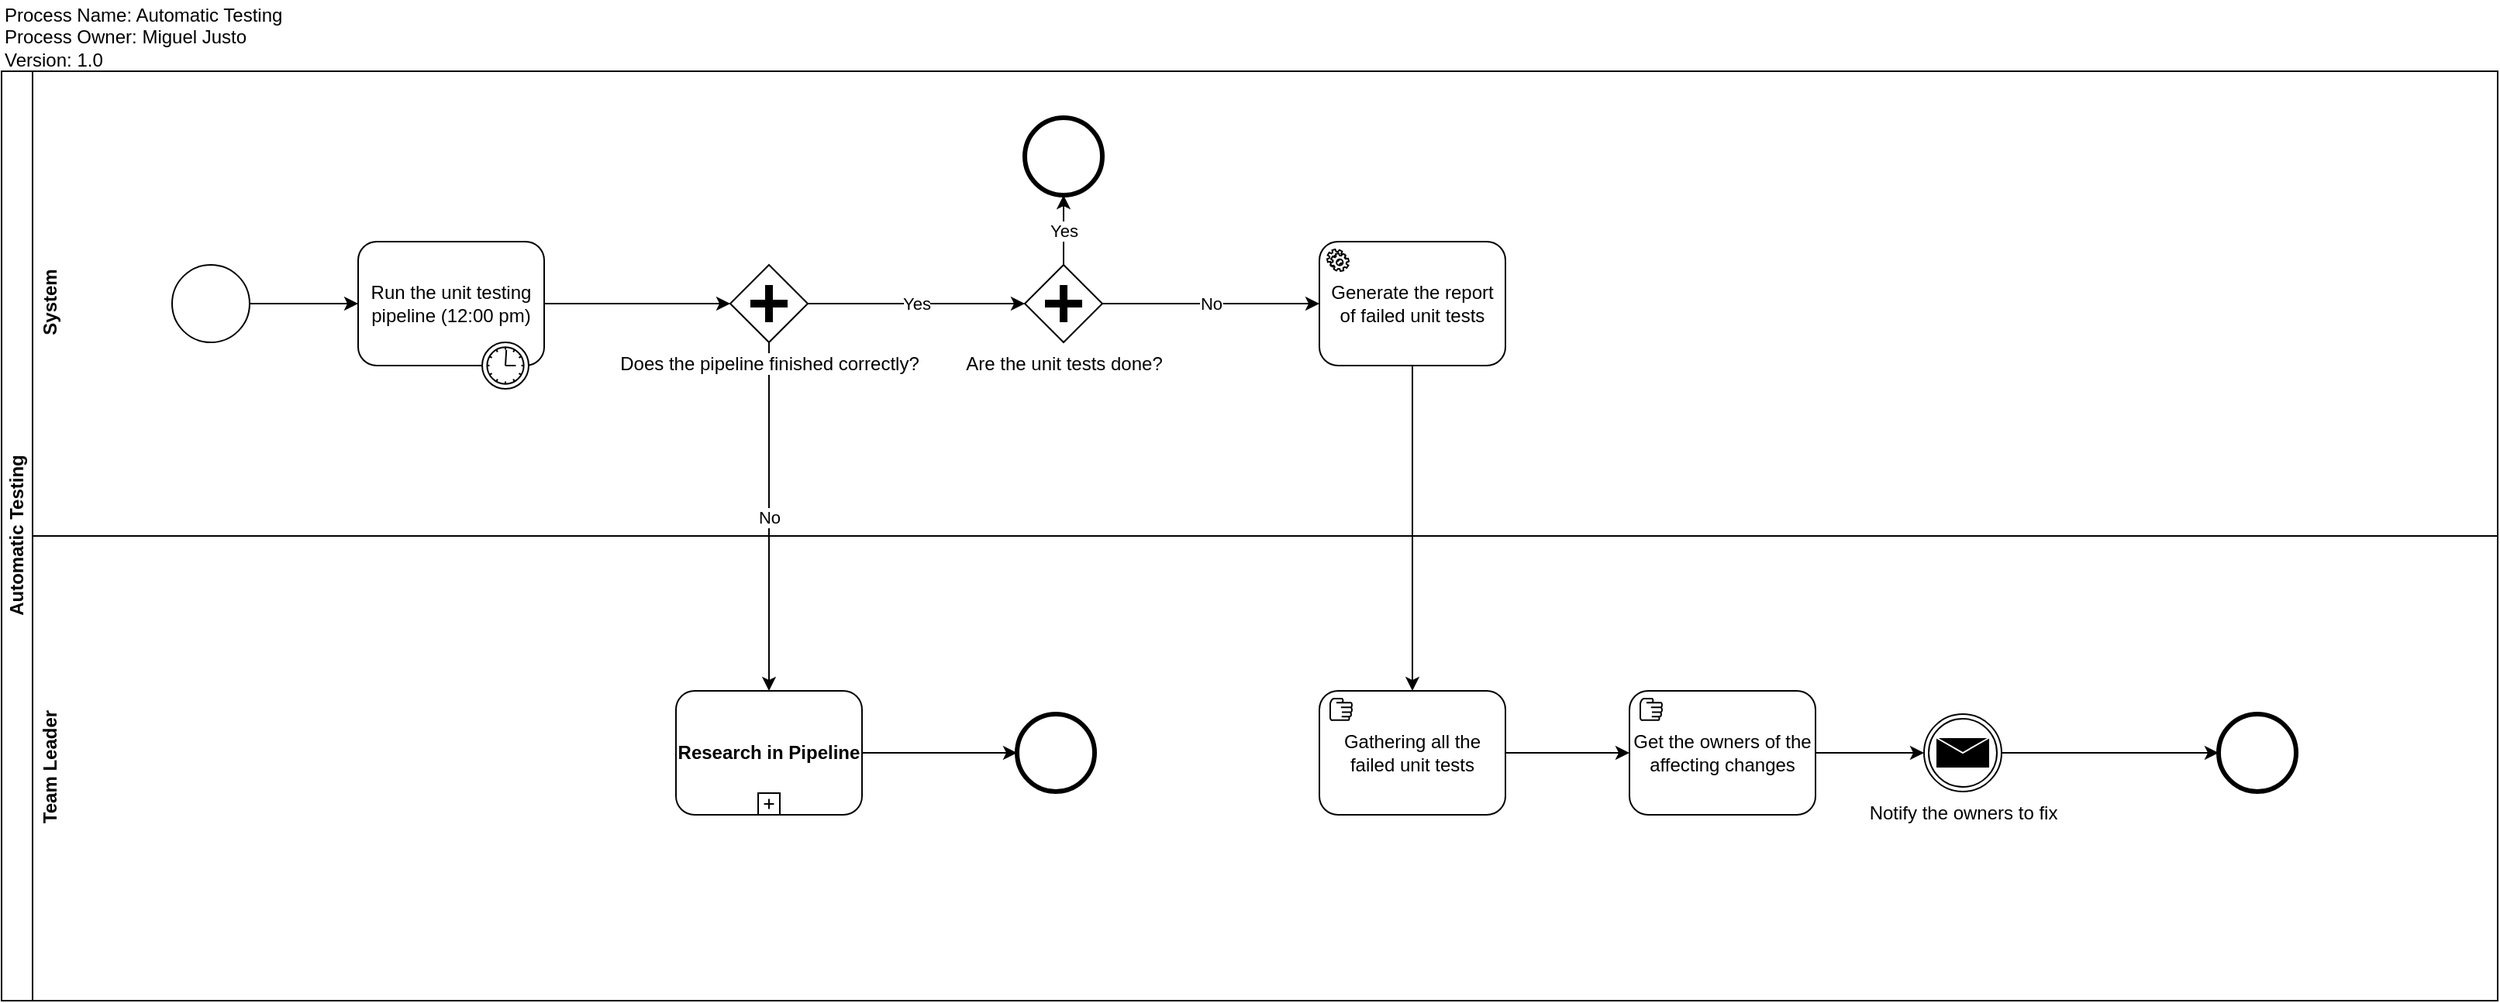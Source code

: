 <mxfile version="10.6.7" type="github"><diagram id="2OYAaO8CSUzoJcsiflxY" name="Page-1"><mxGraphModel dx="2204" dy="1897" grid="1" gridSize="10" guides="1" tooltips="1" connect="1" arrows="1" fold="1" page="1" pageScale="1" pageWidth="850" pageHeight="1100" math="0" shadow="0"><root><mxCell id="0"/><mxCell id="1" parent="0"/><mxCell id="OsNO9fkk1bKZkx-8VxTb-1" value="Automatic Testing" style="swimlane;html=1;horizontal=0;startSize=20;" parent="1" vertex="1"><mxGeometry x="-230" y="-30" width="1610" height="600" as="geometry"/></mxCell><mxCell id="OsNO9fkk1bKZkx-8VxTb-4" value="System" style="swimlane;html=1;horizontal=0;swimlaneLine=0;startSize=23;" parent="OsNO9fkk1bKZkx-8VxTb-1" vertex="1"><mxGeometry x="20" width="1590" height="300" as="geometry"/></mxCell><mxCell id="OsNO9fkk1bKZkx-8VxTb-5" value="Team Leader" style="swimlane;html=1;horizontal=0;swimlaneLine=0;" parent="OsNO9fkk1bKZkx-8VxTb-4" vertex="1"><mxGeometry y="300" width="1590" height="300" as="geometry"/></mxCell><mxCell id="OsNO9fkk1bKZkx-8VxTb-22" style="edgeStyle=orthogonalEdgeStyle;rounded=0;orthogonalLoop=1;jettySize=auto;html=1;exitX=1;exitY=0.5;exitDx=0;exitDy=0;entryX=0;entryY=0.5;entryDx=0;entryDy=0;" parent="OsNO9fkk1bKZkx-8VxTb-5" source="OsNO9fkk1bKZkx-8VxTb-17" target="OsNO9fkk1bKZkx-8VxTb-21" edge="1"><mxGeometry relative="1" as="geometry"/></mxCell><mxCell id="OsNO9fkk1bKZkx-8VxTb-17" value="&lt;b&gt;Research in Pipeline&lt;/b&gt;" style="html=1;whiteSpace=wrap;rounded=1;" parent="OsNO9fkk1bKZkx-8VxTb-5" vertex="1"><mxGeometry x="415" y="100" width="120" height="80" as="geometry"/></mxCell><mxCell id="OsNO9fkk1bKZkx-8VxTb-18" value="" style="html=1;shape=plus;outlineConnect=0;" parent="OsNO9fkk1bKZkx-8VxTb-17" vertex="1"><mxGeometry x="0.5" y="1" width="14" height="14" relative="1" as="geometry"><mxPoint x="-7" y="-14" as="offset"/></mxGeometry></mxCell><mxCell id="OsNO9fkk1bKZkx-8VxTb-21" value="" style="shape=mxgraph.bpmn.shape;html=1;verticalLabelPosition=bottom;labelBackgroundColor=#ffffff;verticalAlign=top;align=center;perimeter=ellipsePerimeter;outlineConnect=0;outline=end;symbol=general;" parent="OsNO9fkk1bKZkx-8VxTb-5" vertex="1"><mxGeometry x="635" y="115" width="50" height="50" as="geometry"/></mxCell><mxCell id="7t7-LSTxfhIKumiqn1bJ-3" style="edgeStyle=orthogonalEdgeStyle;rounded=0;orthogonalLoop=1;jettySize=auto;html=1;exitX=1;exitY=0.5;exitDx=0;exitDy=0;entryX=0;entryY=0.5;entryDx=0;entryDy=0;" edge="1" parent="OsNO9fkk1bKZkx-8VxTb-5" source="OsNO9fkk1bKZkx-8VxTb-27" target="7t7-LSTxfhIKumiqn1bJ-1"><mxGeometry relative="1" as="geometry"/></mxCell><mxCell id="OsNO9fkk1bKZkx-8VxTb-27" value="Gathering all the failed unit tests" style="shape=ext;rounded=1;html=1;whiteSpace=wrap;" parent="OsNO9fkk1bKZkx-8VxTb-5" vertex="1"><mxGeometry x="830" y="100" width="120" height="80" as="geometry"/></mxCell><mxCell id="OsNO9fkk1bKZkx-8VxTb-33" value="" style="shape=mxgraph.bpmn.manual_task;html=1;outlineConnect=0;" parent="OsNO9fkk1bKZkx-8VxTb-5" vertex="1"><mxGeometry x="837" y="105" width="14" height="14" as="geometry"/></mxCell><mxCell id="7t7-LSTxfhIKumiqn1bJ-5" style="edgeStyle=orthogonalEdgeStyle;rounded=0;orthogonalLoop=1;jettySize=auto;html=1;exitX=1;exitY=0.5;exitDx=0;exitDy=0;" edge="1" parent="OsNO9fkk1bKZkx-8VxTb-5" source="7t7-LSTxfhIKumiqn1bJ-1" target="7t7-LSTxfhIKumiqn1bJ-4"><mxGeometry relative="1" as="geometry"/></mxCell><mxCell id="7t7-LSTxfhIKumiqn1bJ-1" value="Get the owners of the affecting changes" style="shape=ext;rounded=1;html=1;whiteSpace=wrap;" vertex="1" parent="OsNO9fkk1bKZkx-8VxTb-5"><mxGeometry x="1030" y="100" width="120" height="80" as="geometry"/></mxCell><mxCell id="7t7-LSTxfhIKumiqn1bJ-2" value="" style="shape=mxgraph.bpmn.manual_task;html=1;outlineConnect=0;" vertex="1" parent="OsNO9fkk1bKZkx-8VxTb-5"><mxGeometry x="1037" y="105" width="14" height="14" as="geometry"/></mxCell><mxCell id="7t7-LSTxfhIKumiqn1bJ-7" style="edgeStyle=orthogonalEdgeStyle;rounded=0;orthogonalLoop=1;jettySize=auto;html=1;exitX=1;exitY=0.5;exitDx=0;exitDy=0;entryX=0;entryY=0.5;entryDx=0;entryDy=0;" edge="1" parent="OsNO9fkk1bKZkx-8VxTb-5" source="7t7-LSTxfhIKumiqn1bJ-4" target="7t7-LSTxfhIKumiqn1bJ-6"><mxGeometry relative="1" as="geometry"/></mxCell><mxCell id="7t7-LSTxfhIKumiqn1bJ-4" value="Notify the owners to fix" style="shape=mxgraph.bpmn.shape;html=1;verticalLabelPosition=bottom;labelBackgroundColor=#ffffff;verticalAlign=top;align=center;perimeter=ellipsePerimeter;outlineConnect=0;outline=throwing;symbol=message;" vertex="1" parent="OsNO9fkk1bKZkx-8VxTb-5"><mxGeometry x="1220" y="115" width="50" height="50" as="geometry"/></mxCell><mxCell id="7t7-LSTxfhIKumiqn1bJ-6" value="" style="shape=mxgraph.bpmn.shape;html=1;verticalLabelPosition=bottom;labelBackgroundColor=#ffffff;verticalAlign=top;align=center;perimeter=ellipsePerimeter;outlineConnect=0;outline=end;symbol=general;" vertex="1" parent="OsNO9fkk1bKZkx-8VxTb-5"><mxGeometry x="1410" y="115" width="50" height="50" as="geometry"/></mxCell><mxCell id="OsNO9fkk1bKZkx-8VxTb-15" style="edgeStyle=orthogonalEdgeStyle;rounded=0;orthogonalLoop=1;jettySize=auto;html=1;exitX=1;exitY=0.5;exitDx=0;exitDy=0;entryX=0;entryY=0.5;entryDx=0;entryDy=0;" parent="OsNO9fkk1bKZkx-8VxTb-4" source="OsNO9fkk1bKZkx-8VxTb-6" target="OsNO9fkk1bKZkx-8VxTb-13" edge="1"><mxGeometry relative="1" as="geometry"/></mxCell><mxCell id="OsNO9fkk1bKZkx-8VxTb-6" value="" style="shape=mxgraph.bpmn.shape;html=1;verticalLabelPosition=bottom;labelBackgroundColor=#ffffff;verticalAlign=top;align=center;perimeter=ellipsePerimeter;outlineConnect=0;outline=standard;symbol=general;" parent="OsNO9fkk1bKZkx-8VxTb-4" vertex="1"><mxGeometry x="90" y="125" width="50" height="50" as="geometry"/></mxCell><mxCell id="OsNO9fkk1bKZkx-8VxTb-20" value="No" style="edgeStyle=orthogonalEdgeStyle;rounded=0;orthogonalLoop=1;jettySize=auto;html=1;exitX=0.5;exitY=1;exitDx=0;exitDy=0;" parent="OsNO9fkk1bKZkx-8VxTb-4" source="OsNO9fkk1bKZkx-8VxTb-11" target="OsNO9fkk1bKZkx-8VxTb-17" edge="1"><mxGeometry relative="1" as="geometry"/></mxCell><mxCell id="OsNO9fkk1bKZkx-8VxTb-24" value="Yes" style="edgeStyle=orthogonalEdgeStyle;rounded=0;orthogonalLoop=1;jettySize=auto;html=1;exitX=1;exitY=0.5;exitDx=0;exitDy=0;entryX=0;entryY=0.5;entryDx=0;entryDy=0;" parent="OsNO9fkk1bKZkx-8VxTb-4" source="OsNO9fkk1bKZkx-8VxTb-11" target="OsNO9fkk1bKZkx-8VxTb-23" edge="1"><mxGeometry relative="1" as="geometry"/></mxCell><mxCell id="OsNO9fkk1bKZkx-8VxTb-11" value="Does the pipeline finished correctly?" style="shape=mxgraph.bpmn.shape;html=1;verticalLabelPosition=bottom;labelBackgroundColor=#ffffff;verticalAlign=top;align=center;perimeter=rhombusPerimeter;background=gateway;outlineConnect=0;outline=none;symbol=parallelGw;" parent="OsNO9fkk1bKZkx-8VxTb-4" vertex="1"><mxGeometry x="450" y="125" width="50" height="50" as="geometry"/></mxCell><mxCell id="OsNO9fkk1bKZkx-8VxTb-16" style="edgeStyle=orthogonalEdgeStyle;rounded=0;orthogonalLoop=1;jettySize=auto;html=1;exitX=1;exitY=0.5;exitDx=0;exitDy=0;entryX=0;entryY=0.5;entryDx=0;entryDy=0;" parent="OsNO9fkk1bKZkx-8VxTb-4" source="OsNO9fkk1bKZkx-8VxTb-13" target="OsNO9fkk1bKZkx-8VxTb-11" edge="1"><mxGeometry relative="1" as="geometry"/></mxCell><mxCell id="OsNO9fkk1bKZkx-8VxTb-13" value="Run the unit testing pipeline (12:00 pm)" style="html=1;whiteSpace=wrap;rounded=1;" parent="OsNO9fkk1bKZkx-8VxTb-4" vertex="1"><mxGeometry x="210" y="110" width="120" height="80" as="geometry"/></mxCell><mxCell id="OsNO9fkk1bKZkx-8VxTb-14" value="" style="shape=mxgraph.bpmn.timer_start;perimeter=ellipsePerimeter;html=1;verticalLabelPosition=bottom;labelBackgroundColor=#ffffff;verticalAlign=top;outlineConnect=0;" parent="OsNO9fkk1bKZkx-8VxTb-13" vertex="1"><mxGeometry x="1" y="1" width="30" height="30" relative="1" as="geometry"><mxPoint x="-40" y="-15" as="offset"/></mxGeometry></mxCell><mxCell id="OsNO9fkk1bKZkx-8VxTb-26" value="Yes" style="edgeStyle=orthogonalEdgeStyle;rounded=0;orthogonalLoop=1;jettySize=auto;html=1;exitX=0.5;exitY=0;exitDx=0;exitDy=0;entryX=0.5;entryY=1;entryDx=0;entryDy=0;" parent="OsNO9fkk1bKZkx-8VxTb-4" source="OsNO9fkk1bKZkx-8VxTb-23" target="OsNO9fkk1bKZkx-8VxTb-25" edge="1"><mxGeometry relative="1" as="geometry"/></mxCell><mxCell id="OsNO9fkk1bKZkx-8VxTb-31" value="No" style="edgeStyle=orthogonalEdgeStyle;rounded=0;orthogonalLoop=1;jettySize=auto;html=1;exitX=1;exitY=0.5;exitDx=0;exitDy=0;entryX=0;entryY=0.5;entryDx=0;entryDy=0;" parent="OsNO9fkk1bKZkx-8VxTb-4" source="OsNO9fkk1bKZkx-8VxTb-23" target="OsNO9fkk1bKZkx-8VxTb-30" edge="1"><mxGeometry relative="1" as="geometry"/></mxCell><mxCell id="OsNO9fkk1bKZkx-8VxTb-23" value="Are the unit tests done?" style="shape=mxgraph.bpmn.shape;html=1;verticalLabelPosition=bottom;labelBackgroundColor=#ffffff;verticalAlign=top;align=center;perimeter=rhombusPerimeter;background=gateway;outlineConnect=0;outline=none;symbol=parallelGw;" parent="OsNO9fkk1bKZkx-8VxTb-4" vertex="1"><mxGeometry x="640" y="125" width="50" height="50" as="geometry"/></mxCell><mxCell id="OsNO9fkk1bKZkx-8VxTb-25" value="" style="shape=mxgraph.bpmn.shape;html=1;verticalLabelPosition=bottom;labelBackgroundColor=#ffffff;verticalAlign=top;align=center;perimeter=ellipsePerimeter;outlineConnect=0;outline=end;symbol=general;" parent="OsNO9fkk1bKZkx-8VxTb-4" vertex="1"><mxGeometry x="640" y="30" width="50" height="50" as="geometry"/></mxCell><mxCell id="OsNO9fkk1bKZkx-8VxTb-34" style="edgeStyle=orthogonalEdgeStyle;rounded=0;orthogonalLoop=1;jettySize=auto;html=1;exitX=0.5;exitY=1;exitDx=0;exitDy=0;entryX=0.5;entryY=0;entryDx=0;entryDy=0;" parent="OsNO9fkk1bKZkx-8VxTb-4" source="OsNO9fkk1bKZkx-8VxTb-30" target="OsNO9fkk1bKZkx-8VxTb-27" edge="1"><mxGeometry relative="1" as="geometry"/></mxCell><mxCell id="OsNO9fkk1bKZkx-8VxTb-30" value="Generate the report of failed unit tests" style="shape=ext;rounded=1;html=1;whiteSpace=wrap;" parent="OsNO9fkk1bKZkx-8VxTb-4" vertex="1"><mxGeometry x="830" y="110" width="120" height="80" as="geometry"/></mxCell><mxCell id="OsNO9fkk1bKZkx-8VxTb-32" value="" style="shape=mxgraph.bpmn.service_task;html=1;outlineConnect=0;" parent="OsNO9fkk1bKZkx-8VxTb-4" vertex="1"><mxGeometry x="835" y="115" width="14" height="14" as="geometry"/></mxCell><mxCell id="7t7-LSTxfhIKumiqn1bJ-8" value="Process Name: Automatic Testing&lt;br&gt;Process Owner: Miguel Justo&lt;br&gt;Version: 1.0&lt;br&gt;" style="text;html=1;resizable=0;points=[];autosize=1;align=left;verticalAlign=top;spacingTop=-4;" vertex="1" parent="1"><mxGeometry x="-230" y="-76" width="200" height="40" as="geometry"/></mxCell></root></mxGraphModel></diagram></mxfile>